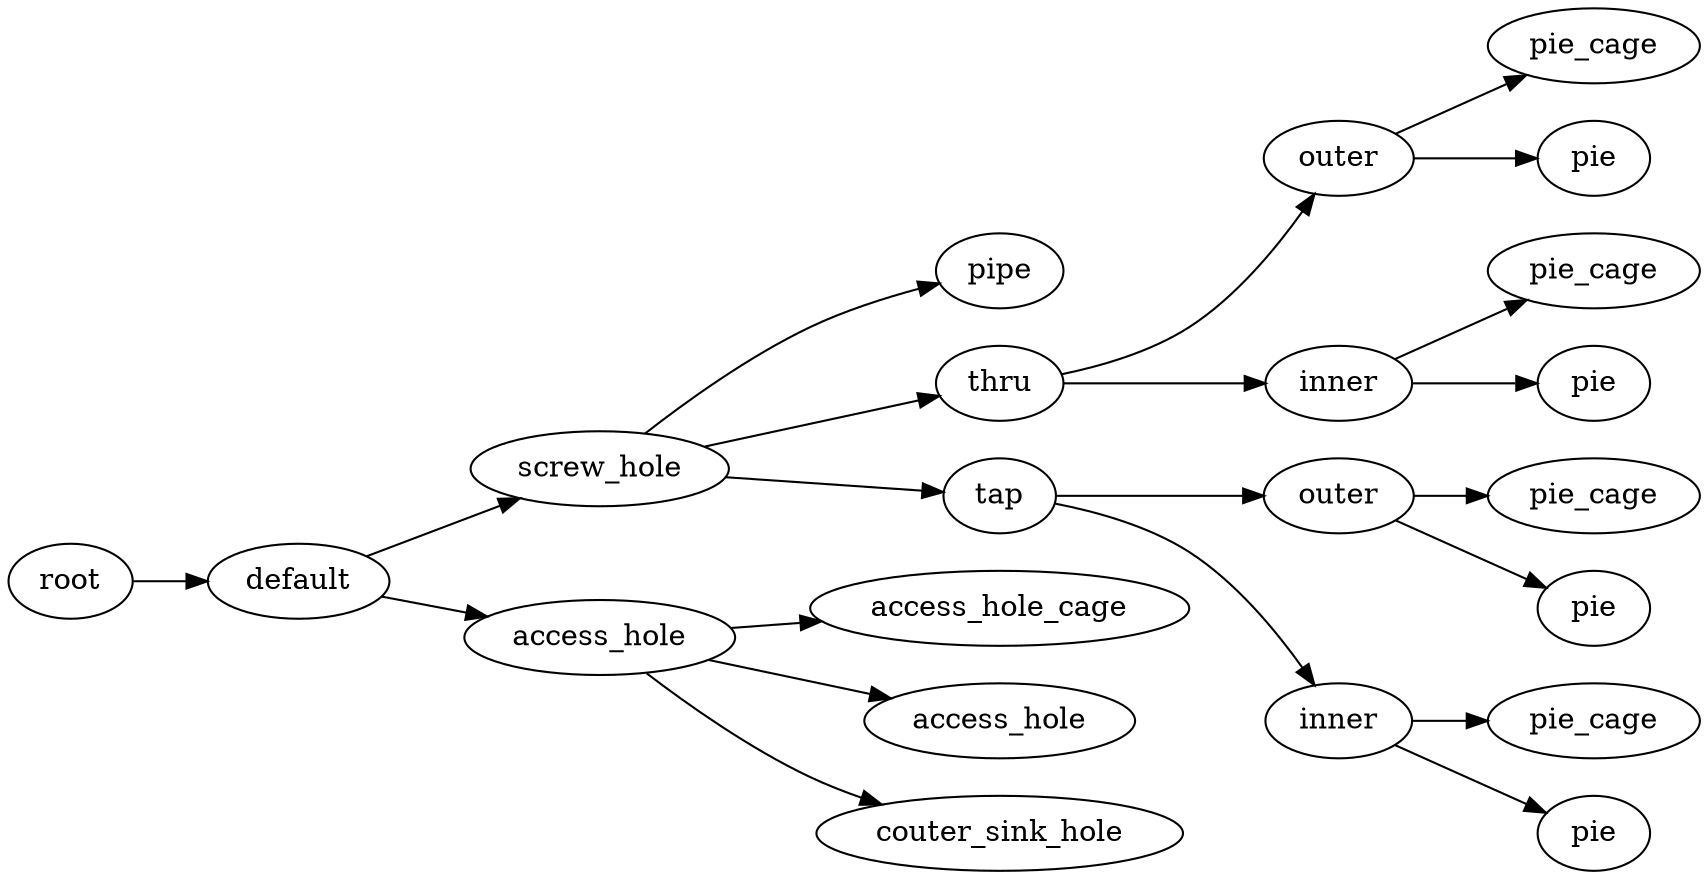 digraph default {
	graph [rankdir=LR]
	root_6 [label=root href="javascript:s=&quot;\(\)\nNone&quot;; console.log(s); alert(s);"]
	default_7 [label=default href="javascript:s=&quot;\(&#x27;default&#x27;,\)\nCountersinkSelfTapHole&quot;; console.log(s); alert(s);" tooltip=CountersinkSelfTapHole]
	screw_hole_8 [label=screw_hole href="javascript:s=&quot;\(&#x27;default&#x27;,\ &#x27;screw_hole&#x27;\)\nSelfTapHole&quot;; console.log(s); alert(s);" tooltip=SelfTapHole]
	pipe_9 [label=pipe href="javascript:s=&quot;\(&#x27;default&#x27;,\ &#x27;screw_hole&#x27;,\ &#x27;pipe&#x27;\)\nCylinder&quot;; console.log(s); alert(s);" tooltip=Cylinder]
	thru_10 [label=thru href="javascript:s=&quot;\(&#x27;default&#x27;,\ &#x27;screw_hole&#x27;,\ &#x27;thru&#x27;\)\nPipe&quot;; console.log(s); alert(s);" tooltip=Pipe]
	outer_11 [label=outer href="javascript:s=&quot;\(&#x27;default&#x27;,\ &#x27;screw_hole&#x27;,\ &#x27;thru&#x27;,\ &#x27;outer&#x27;\)\nPie&quot;; console.log(s); alert(s);" tooltip=Pie]
	pie_cage_12 [label=pie_cage href="javascript:s=&quot;\(&#x27;default&#x27;,\ &#x27;screw_hole&#x27;,\ &#x27;thru&#x27;,\ &#x27;outer&#x27;,\ &#x27;pie_cage&#x27;\)\nCylinder&quot;; console.log(s); alert(s);" tooltip=Cylinder]
	pie_13 [label=pie href="javascript:s=&quot;\(&#x27;default&#x27;,\ &#x27;screw_hole&#x27;,\ &#x27;thru&#x27;,\ &#x27;outer&#x27;,\ &#x27;pie&#x27;\)\nRotateExtrude&quot;; console.log(s); alert(s);" tooltip=RotateExtrude]
	inner_14 [label=inner href="javascript:s=&quot;\(&#x27;default&#x27;,\ &#x27;screw_hole&#x27;,\ &#x27;thru&#x27;,\ &#x27;inner&#x27;\)\nPie&quot;; console.log(s); alert(s);" tooltip=Pie]
	pie_cage_15 [label=pie_cage href="javascript:s=&quot;\(&#x27;default&#x27;,\ &#x27;screw_hole&#x27;,\ &#x27;thru&#x27;,\ &#x27;inner&#x27;,\ &#x27;pie_cage&#x27;\)\nCylinder&quot;; console.log(s); alert(s);" tooltip=Cylinder]
	pie_16 [label=pie href="javascript:s=&quot;\(&#x27;default&#x27;,\ &#x27;screw_hole&#x27;,\ &#x27;thru&#x27;,\ &#x27;inner&#x27;,\ &#x27;pie&#x27;\)\nRotateExtrude&quot;; console.log(s); alert(s);" tooltip=RotateExtrude]
	tap_17 [label=tap href="javascript:s=&quot;\(&#x27;default&#x27;,\ &#x27;screw_hole&#x27;,\ &#x27;tap&#x27;\)\nPipe&quot;; console.log(s); alert(s);" tooltip=Pipe]
	outer_18 [label=outer href="javascript:s=&quot;\(&#x27;default&#x27;,\ &#x27;screw_hole&#x27;,\ &#x27;tap&#x27;,\ &#x27;outer&#x27;\)\nPie&quot;; console.log(s); alert(s);" tooltip=Pie]
	pie_cage_19 [label=pie_cage href="javascript:s=&quot;\(&#x27;default&#x27;,\ &#x27;screw_hole&#x27;,\ &#x27;tap&#x27;,\ &#x27;outer&#x27;,\ &#x27;pie_cage&#x27;\)\nCylinder&quot;; console.log(s); alert(s);" tooltip=Cylinder]
	pie_20 [label=pie href="javascript:s=&quot;\(&#x27;default&#x27;,\ &#x27;screw_hole&#x27;,\ &#x27;tap&#x27;,\ &#x27;outer&#x27;,\ &#x27;pie&#x27;\)\nRotateExtrude&quot;; console.log(s); alert(s);" tooltip=RotateExtrude]
	inner_21 [label=inner href="javascript:s=&quot;\(&#x27;default&#x27;,\ &#x27;screw_hole&#x27;,\ &#x27;tap&#x27;,\ &#x27;inner&#x27;\)\nPie&quot;; console.log(s); alert(s);" tooltip=Pie]
	pie_cage_22 [label=pie_cage href="javascript:s=&quot;\(&#x27;default&#x27;,\ &#x27;screw_hole&#x27;,\ &#x27;tap&#x27;,\ &#x27;inner&#x27;,\ &#x27;pie_cage&#x27;\)\nCylinder&quot;; console.log(s); alert(s);" tooltip=Cylinder]
	pie_23 [label=pie href="javascript:s=&quot;\(&#x27;default&#x27;,\ &#x27;screw_hole&#x27;,\ &#x27;tap&#x27;,\ &#x27;inner&#x27;,\ &#x27;pie&#x27;\)\nRotateExtrude&quot;; console.log(s); alert(s);" tooltip=RotateExtrude]
	access_hole_24 [label=access_hole href="javascript:s=&quot;\(&#x27;default&#x27;,\ &#x27;access_hole&#x27;\)\nCountersinkAccessHole&quot;; console.log(s); alert(s);" tooltip=CountersinkAccessHole]
	access_hole_cage_25 [label=access_hole_cage href="javascript:s=&quot;\(&#x27;default&#x27;,\ &#x27;access_hole&#x27;,\ &#x27;access_hole_cage&#x27;\)\nCylinder&quot;; console.log(s); alert(s);" tooltip=Cylinder]
	access_hole_26 [label=access_hole href="javascript:s=&quot;\(&#x27;default&#x27;,\ &#x27;access_hole&#x27;,\ &#x27;access_hole&#x27;\)\nCylinder&quot;; console.log(s); alert(s);" tooltip=Cylinder]
	couter_sink_hole_27 [label=couter_sink_hole href="javascript:s=&quot;\(&#x27;default&#x27;,\ &#x27;access_hole&#x27;,\ &#x27;couter_sink_hole&#x27;\)\nCone&quot;; console.log(s); alert(s);" tooltip=Cone]
	root_6 -> default_7
	default_7 -> screw_hole_8
	screw_hole_8 -> pipe_9
	screw_hole_8 -> thru_10
	thru_10 -> outer_11
	outer_11 -> pie_cage_12
	outer_11 -> pie_13
	thru_10 -> inner_14
	inner_14 -> pie_cage_15
	inner_14 -> pie_16
	screw_hole_8 -> tap_17
	tap_17 -> outer_18
	outer_18 -> pie_cage_19
	outer_18 -> pie_20
	tap_17 -> inner_21
	inner_21 -> pie_cage_22
	inner_21 -> pie_23
	default_7 -> access_hole_24
	access_hole_24 -> access_hole_cage_25
	access_hole_24 -> access_hole_26
	access_hole_24 -> couter_sink_hole_27
}
